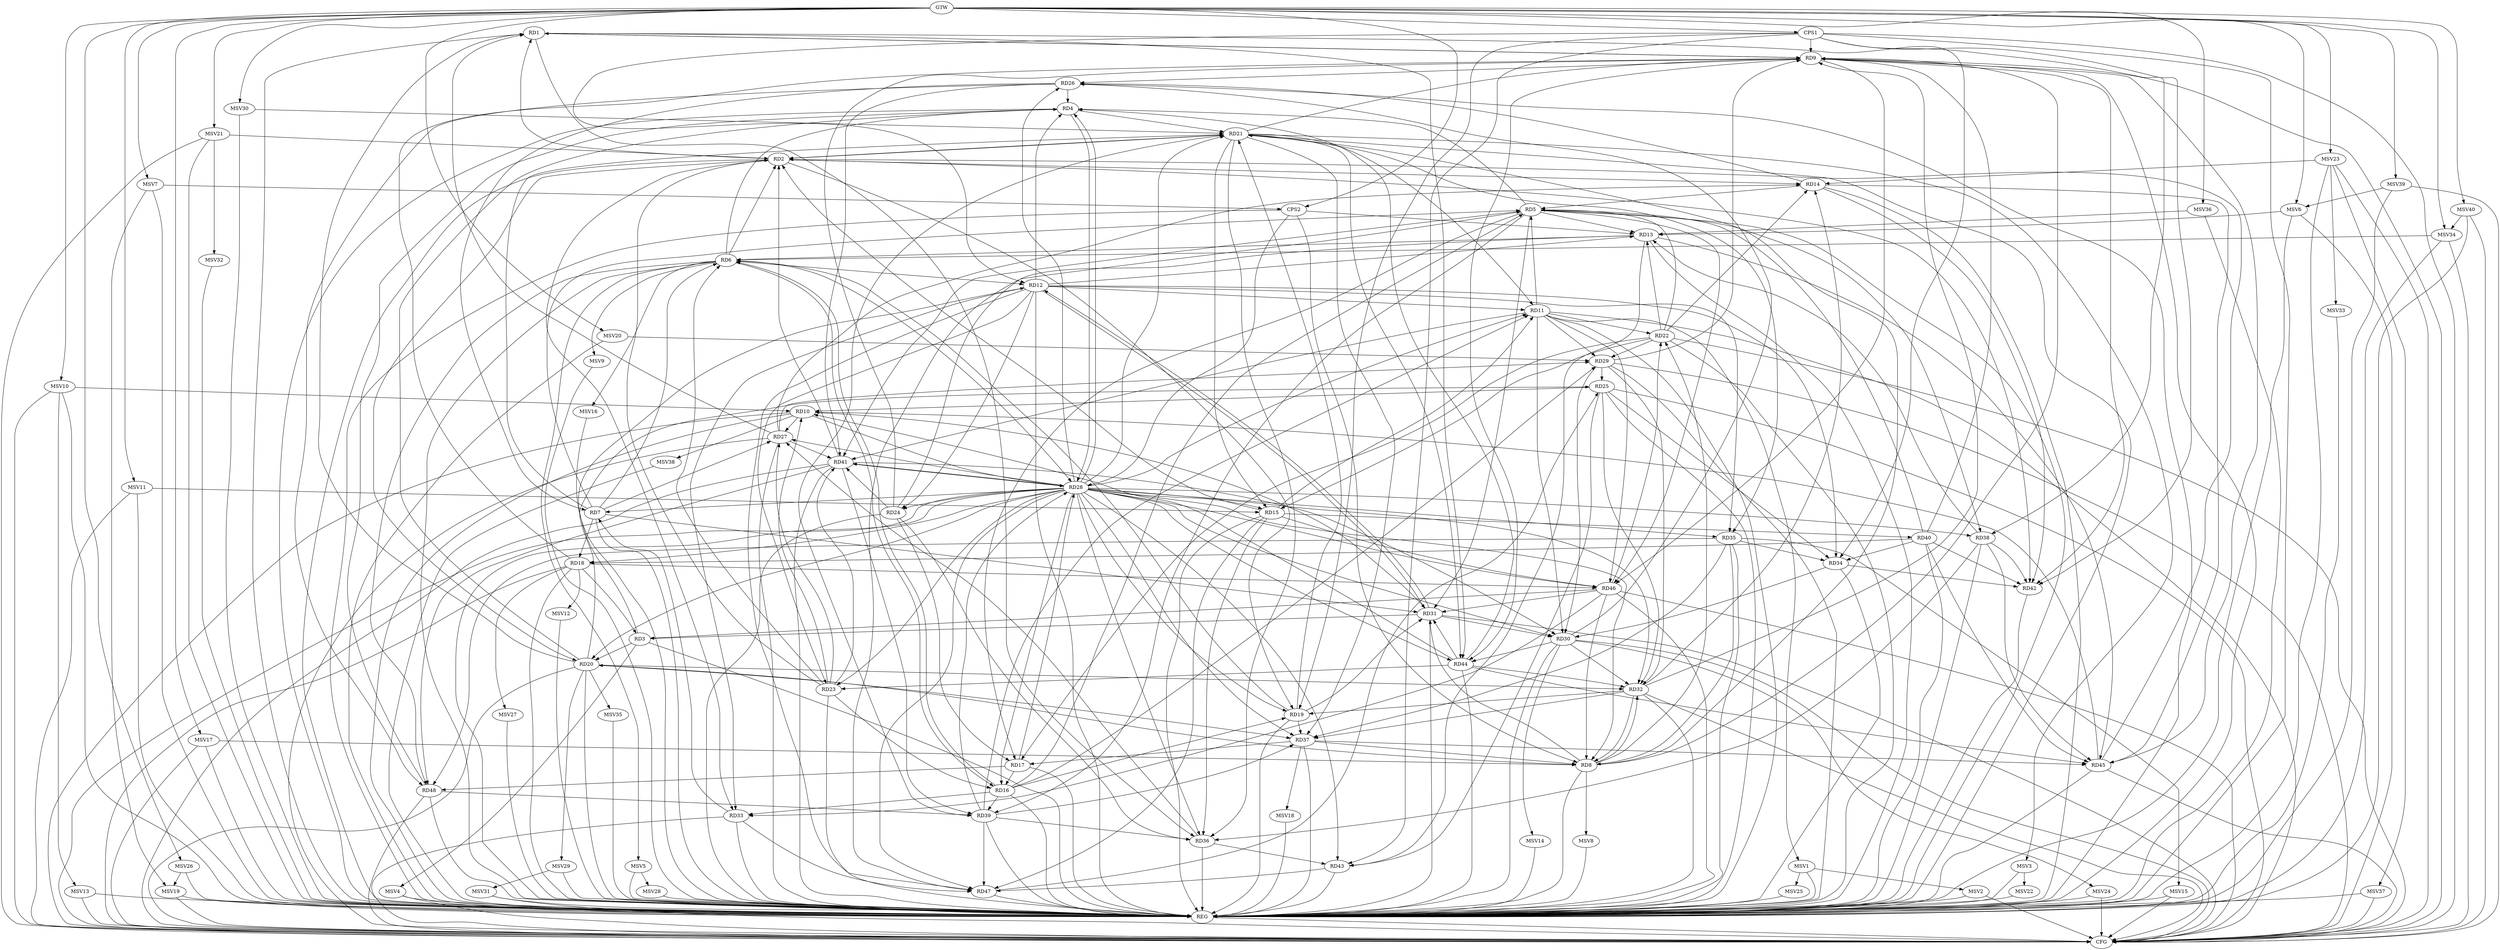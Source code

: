strict digraph G {
  RD1 [ label="RD1" ];
  RD2 [ label="RD2" ];
  RD3 [ label="RD3" ];
  RD4 [ label="RD4" ];
  RD5 [ label="RD5" ];
  RD6 [ label="RD6" ];
  RD7 [ label="RD7" ];
  RD8 [ label="RD8" ];
  RD9 [ label="RD9" ];
  RD10 [ label="RD10" ];
  RD11 [ label="RD11" ];
  RD12 [ label="RD12" ];
  RD13 [ label="RD13" ];
  RD14 [ label="RD14" ];
  RD15 [ label="RD15" ];
  RD16 [ label="RD16" ];
  RD17 [ label="RD17" ];
  RD18 [ label="RD18" ];
  RD19 [ label="RD19" ];
  RD20 [ label="RD20" ];
  RD21 [ label="RD21" ];
  RD22 [ label="RD22" ];
  RD23 [ label="RD23" ];
  RD24 [ label="RD24" ];
  RD25 [ label="RD25" ];
  RD26 [ label="RD26" ];
  RD27 [ label="RD27" ];
  RD28 [ label="RD28" ];
  RD29 [ label="RD29" ];
  RD30 [ label="RD30" ];
  RD31 [ label="RD31" ];
  RD32 [ label="RD32" ];
  RD33 [ label="RD33" ];
  RD34 [ label="RD34" ];
  RD35 [ label="RD35" ];
  RD36 [ label="RD36" ];
  RD37 [ label="RD37" ];
  RD38 [ label="RD38" ];
  RD39 [ label="RD39" ];
  RD40 [ label="RD40" ];
  RD41 [ label="RD41" ];
  RD42 [ label="RD42" ];
  RD43 [ label="RD43" ];
  RD44 [ label="RD44" ];
  RD45 [ label="RD45" ];
  RD46 [ label="RD46" ];
  RD47 [ label="RD47" ];
  RD48 [ label="RD48" ];
  CPS1 [ label="CPS1" ];
  CPS2 [ label="CPS2" ];
  GTW [ label="GTW" ];
  REG [ label="REG" ];
  CFG [ label="CFG" ];
  MSV1 [ label="MSV1" ];
  MSV2 [ label="MSV2" ];
  MSV3 [ label="MSV3" ];
  MSV4 [ label="MSV4" ];
  MSV5 [ label="MSV5" ];
  MSV6 [ label="MSV6" ];
  MSV7 [ label="MSV7" ];
  MSV8 [ label="MSV8" ];
  MSV9 [ label="MSV9" ];
  MSV10 [ label="MSV10" ];
  MSV11 [ label="MSV11" ];
  MSV12 [ label="MSV12" ];
  MSV13 [ label="MSV13" ];
  MSV14 [ label="MSV14" ];
  MSV15 [ label="MSV15" ];
  MSV16 [ label="MSV16" ];
  MSV17 [ label="MSV17" ];
  MSV18 [ label="MSV18" ];
  MSV19 [ label="MSV19" ];
  MSV20 [ label="MSV20" ];
  MSV21 [ label="MSV21" ];
  MSV22 [ label="MSV22" ];
  MSV23 [ label="MSV23" ];
  MSV24 [ label="MSV24" ];
  MSV25 [ label="MSV25" ];
  MSV26 [ label="MSV26" ];
  MSV27 [ label="MSV27" ];
  MSV28 [ label="MSV28" ];
  MSV29 [ label="MSV29" ];
  MSV30 [ label="MSV30" ];
  MSV31 [ label="MSV31" ];
  MSV32 [ label="MSV32" ];
  MSV33 [ label="MSV33" ];
  MSV34 [ label="MSV34" ];
  MSV35 [ label="MSV35" ];
  MSV36 [ label="MSV36" ];
  MSV37 [ label="MSV37" ];
  MSV38 [ label="MSV38" ];
  MSV39 [ label="MSV39" ];
  MSV40 [ label="MSV40" ];
  RD2 -> RD1;
  RD1 -> RD9;
  RD9 -> RD1;
  RD20 -> RD1;
  RD27 -> RD1;
  RD1 -> RD34;
  RD1 -> RD36;
  RD1 -> RD44;
  RD6 -> RD2;
  RD2 -> RD14;
  RD15 -> RD2;
  RD2 -> RD19;
  RD2 -> RD20;
  RD2 -> RD21;
  RD21 -> RD2;
  RD23 -> RD2;
  RD2 -> RD33;
  RD41 -> RD2;
  RD2 -> RD42;
  RD45 -> RD2;
  RD3 -> RD12;
  RD18 -> RD3;
  RD3 -> RD20;
  RD31 -> RD3;
  RD46 -> RD3;
  RD5 -> RD4;
  RD6 -> RD4;
  RD12 -> RD4;
  RD20 -> RD4;
  RD4 -> RD21;
  RD26 -> RD4;
  RD4 -> RD28;
  RD28 -> RD4;
  RD44 -> RD4;
  RD48 -> RD4;
  RD7 -> RD5;
  RD11 -> RD5;
  RD5 -> RD13;
  RD14 -> RD5;
  RD16 -> RD5;
  RD5 -> RD17;
  RD22 -> RD5;
  RD24 -> RD5;
  RD5 -> RD31;
  RD5 -> RD38;
  RD5 -> RD39;
  RD40 -> RD5;
  RD5 -> RD41;
  RD5 -> RD46;
  RD7 -> RD6;
  RD6 -> RD12;
  RD13 -> RD6;
  RD6 -> RD16;
  RD16 -> RD6;
  RD19 -> RD6;
  RD23 -> RD6;
  RD6 -> RD28;
  RD6 -> RD48;
  RD7 -> RD18;
  RD7 -> RD21;
  RD26 -> RD7;
  RD7 -> RD27;
  RD7 -> RD31;
  RD33 -> RD7;
  RD8 -> RD9;
  RD8 -> RD20;
  RD8 -> RD21;
  RD8 -> RD22;
  RD28 -> RD8;
  RD8 -> RD31;
  RD8 -> RD32;
  RD32 -> RD8;
  RD35 -> RD8;
  RD37 -> RD8;
  RD46 -> RD8;
  RD18 -> RD9;
  RD21 -> RD9;
  RD24 -> RD9;
  RD9 -> RD26;
  RD29 -> RD9;
  RD32 -> RD9;
  RD40 -> RD9;
  RD9 -> RD42;
  RD9 -> RD44;
  RD9 -> RD45;
  RD9 -> RD46;
  RD23 -> RD10;
  RD25 -> RD10;
  RD10 -> RD27;
  RD10 -> RD28;
  RD10 -> RD31;
  RD44 -> RD10;
  RD45 -> RD10;
  RD12 -> RD11;
  RD15 -> RD11;
  RD21 -> RD11;
  RD11 -> RD22;
  RD28 -> RD11;
  RD11 -> RD29;
  RD11 -> RD30;
  RD39 -> RD11;
  RD11 -> RD41;
  RD11 -> RD46;
  RD12 -> RD13;
  RD12 -> RD23;
  RD12 -> RD24;
  RD12 -> RD31;
  RD31 -> RD12;
  RD12 -> RD33;
  RD12 -> RD34;
  RD12 -> RD35;
  RD12 -> RD47;
  RD22 -> RD13;
  RD38 -> RD13;
  RD13 -> RD43;
  RD13 -> RD45;
  RD13 -> RD47;
  RD22 -> RD14;
  RD14 -> RD26;
  RD27 -> RD14;
  RD32 -> RD14;
  RD14 -> RD42;
  RD14 -> RD45;
  RD21 -> RD15;
  RD22 -> RD15;
  RD15 -> RD36;
  RD15 -> RD40;
  RD15 -> RD46;
  RD15 -> RD47;
  RD17 -> RD16;
  RD16 -> RD19;
  RD23 -> RD16;
  RD16 -> RD29;
  RD16 -> RD33;
  RD16 -> RD39;
  RD22 -> RD17;
  RD24 -> RD17;
  RD17 -> RD28;
  RD37 -> RD17;
  RD17 -> RD48;
  RD28 -> RD18;
  RD40 -> RD18;
  RD18 -> RD46;
  RD19 -> RD21;
  RD19 -> RD31;
  RD32 -> RD19;
  RD19 -> RD37;
  RD20 -> RD25;
  RD20 -> RD32;
  RD20 -> RD37;
  RD21 -> RD35;
  RD21 -> RD36;
  RD21 -> RD37;
  RD21 -> RD39;
  RD21 -> RD44;
  RD22 -> RD29;
  RD46 -> RD22;
  RD23 -> RD27;
  RD28 -> RD23;
  RD23 -> RD41;
  RD44 -> RD23;
  RD24 -> RD36;
  RD24 -> RD41;
  RD29 -> RD25;
  RD25 -> RD32;
  RD25 -> RD34;
  RD25 -> RD43;
  RD47 -> RD25;
  RD30 -> RD26;
  RD26 -> RD41;
  RD26 -> RD48;
  RD28 -> RD27;
  RD27 -> RD29;
  RD36 -> RD27;
  RD27 -> RD41;
  RD28 -> RD35;
  RD28 -> RD37;
  RD39 -> RD28;
  RD28 -> RD41;
  RD41 -> RD28;
  RD28 -> RD47;
  RD29 -> RD30;
  RD29 -> RD32;
  RD31 -> RD30;
  RD30 -> RD32;
  RD34 -> RD30;
  RD41 -> RD30;
  RD30 -> RD44;
  RD44 -> RD31;
  RD46 -> RD31;
  RD32 -> RD37;
  RD44 -> RD32;
  RD46 -> RD33;
  RD33 -> RD47;
  RD35 -> RD34;
  RD40 -> RD34;
  RD34 -> RD42;
  RD35 -> RD37;
  RD35 -> RD48;
  RD38 -> RD36;
  RD39 -> RD36;
  RD36 -> RD43;
  RD39 -> RD37;
  RD37 -> RD45;
  RD38 -> RD42;
  RD38 -> RD45;
  RD41 -> RD39;
  RD39 -> RD47;
  RD48 -> RD39;
  RD40 -> RD42;
  RD40 -> RD45;
  RD41 -> RD48;
  RD43 -> RD47;
  RD44 -> RD45;
  CPS1 -> RD42;
  CPS1 -> RD38;
  CPS1 -> RD43;
  CPS1 -> RD9;
  CPS1 -> RD19;
  CPS1 -> RD12;
  CPS2 -> RD13;
  CPS2 -> RD28;
  CPS2 -> RD8;
  GTW -> CPS1;
  GTW -> CPS2;
  RD1 -> REG;
  RD2 -> REG;
  RD3 -> REG;
  RD4 -> REG;
  RD5 -> REG;
  RD6 -> REG;
  RD7 -> REG;
  RD8 -> REG;
  RD9 -> REG;
  RD10 -> REG;
  RD11 -> REG;
  RD12 -> REG;
  RD13 -> REG;
  RD14 -> REG;
  RD15 -> REG;
  RD16 -> REG;
  RD17 -> REG;
  RD18 -> REG;
  RD19 -> REG;
  RD20 -> REG;
  RD21 -> REG;
  RD22 -> REG;
  RD23 -> REG;
  RD24 -> REG;
  RD25 -> REG;
  RD26 -> REG;
  RD27 -> REG;
  RD28 -> REG;
  RD29 -> REG;
  RD30 -> REG;
  RD31 -> REG;
  RD32 -> REG;
  RD33 -> REG;
  RD34 -> REG;
  RD35 -> REG;
  RD36 -> REG;
  RD37 -> REG;
  RD38 -> REG;
  RD39 -> REG;
  RD40 -> REG;
  RD41 -> REG;
  RD42 -> REG;
  RD43 -> REG;
  RD44 -> REG;
  RD45 -> REG;
  RD46 -> REG;
  RD47 -> REG;
  RD48 -> REG;
  CPS1 -> REG;
  CPS2 -> REG;
  RD20 -> CFG;
  RD11 -> CFG;
  RD46 -> CFG;
  RD27 -> CFG;
  RD29 -> CFG;
  RD25 -> CFG;
  RD45 -> CFG;
  RD31 -> CFG;
  RD9 -> CFG;
  RD28 -> CFG;
  RD30 -> CFG;
  RD41 -> CFG;
  RD32 -> CFG;
  RD10 -> CFG;
  RD33 -> CFG;
  RD22 -> CFG;
  RD48 -> CFG;
  RD18 -> CFG;
  CPS1 -> CFG;
  REG -> CFG;
  RD28 -> RD7;
  RD28 -> RD15;
  RD28 -> RD16;
  RD28 -> RD20;
  RD28 -> RD44;
  RD28 -> RD26;
  RD28 -> RD19;
  RD28 -> RD43;
  RD28 -> RD46;
  RD28 -> RD24;
  RD28 -> RD21;
  RD28 -> RD30;
  RD28 -> RD32;
  RD28 -> RD36;
  RD28 -> RD38;
  RD11 -> MSV1;
  MSV1 -> REG;
  MSV1 -> MSV2;
  MSV2 -> REG;
  MSV2 -> CFG;
  RD21 -> MSV3;
  MSV3 -> REG;
  RD3 -> MSV4;
  MSV4 -> REG;
  MSV4 -> CFG;
  RD6 -> MSV5;
  MSV5 -> REG;
  MSV6 -> RD13;
  GTW -> MSV6;
  MSV6 -> REG;
  MSV6 -> CFG;
  MSV7 -> CPS2;
  GTW -> MSV7;
  MSV7 -> REG;
  RD8 -> MSV8;
  MSV8 -> REG;
  RD6 -> MSV9;
  MSV9 -> REG;
  MSV10 -> RD10;
  GTW -> MSV10;
  MSV10 -> REG;
  MSV10 -> CFG;
  MSV11 -> RD15;
  GTW -> MSV11;
  MSV11 -> REG;
  MSV11 -> CFG;
  RD18 -> MSV12;
  MSV12 -> REG;
  MSV10 -> MSV13;
  MSV13 -> REG;
  MSV13 -> CFG;
  RD30 -> MSV14;
  MSV14 -> REG;
  RD35 -> MSV15;
  MSV15 -> REG;
  MSV15 -> CFG;
  RD6 -> MSV16;
  MSV16 -> REG;
  MSV17 -> RD8;
  GTW -> MSV17;
  MSV17 -> REG;
  MSV17 -> CFG;
  RD37 -> MSV18;
  MSV18 -> REG;
  MSV7 -> MSV19;
  MSV19 -> REG;
  MSV19 -> CFG;
  MSV20 -> RD29;
  GTW -> MSV20;
  MSV20 -> REG;
  MSV21 -> RD2;
  GTW -> MSV21;
  MSV21 -> REG;
  MSV21 -> CFG;
  MSV3 -> MSV22;
  MSV22 -> REG;
  MSV23 -> RD14;
  GTW -> MSV23;
  MSV23 -> REG;
  MSV23 -> CFG;
  RD30 -> MSV24;
  MSV24 -> REG;
  MSV24 -> CFG;
  MSV1 -> MSV25;
  MSV25 -> REG;
  MSV26 -> MSV19;
  GTW -> MSV26;
  MSV26 -> REG;
  RD18 -> MSV27;
  MSV27 -> REG;
  MSV5 -> MSV28;
  MSV28 -> REG;
  RD20 -> MSV29;
  MSV29 -> REG;
  MSV30 -> RD21;
  GTW -> MSV30;
  MSV30 -> REG;
  MSV29 -> MSV31;
  MSV31 -> REG;
  MSV31 -> CFG;
  MSV21 -> MSV32;
  MSV32 -> REG;
  MSV23 -> MSV33;
  MSV33 -> REG;
  MSV34 -> RD6;
  GTW -> MSV34;
  MSV34 -> REG;
  MSV34 -> CFG;
  RD20 -> MSV35;
  MSV35 -> REG;
  MSV36 -> RD13;
  GTW -> MSV36;
  MSV36 -> REG;
  MSV23 -> MSV37;
  MSV37 -> REG;
  MSV37 -> CFG;
  RD10 -> MSV38;
  MSV38 -> REG;
  MSV39 -> MSV6;
  GTW -> MSV39;
  MSV39 -> REG;
  MSV39 -> CFG;
  MSV40 -> MSV34;
  GTW -> MSV40;
  MSV40 -> REG;
  MSV40 -> CFG;
}
